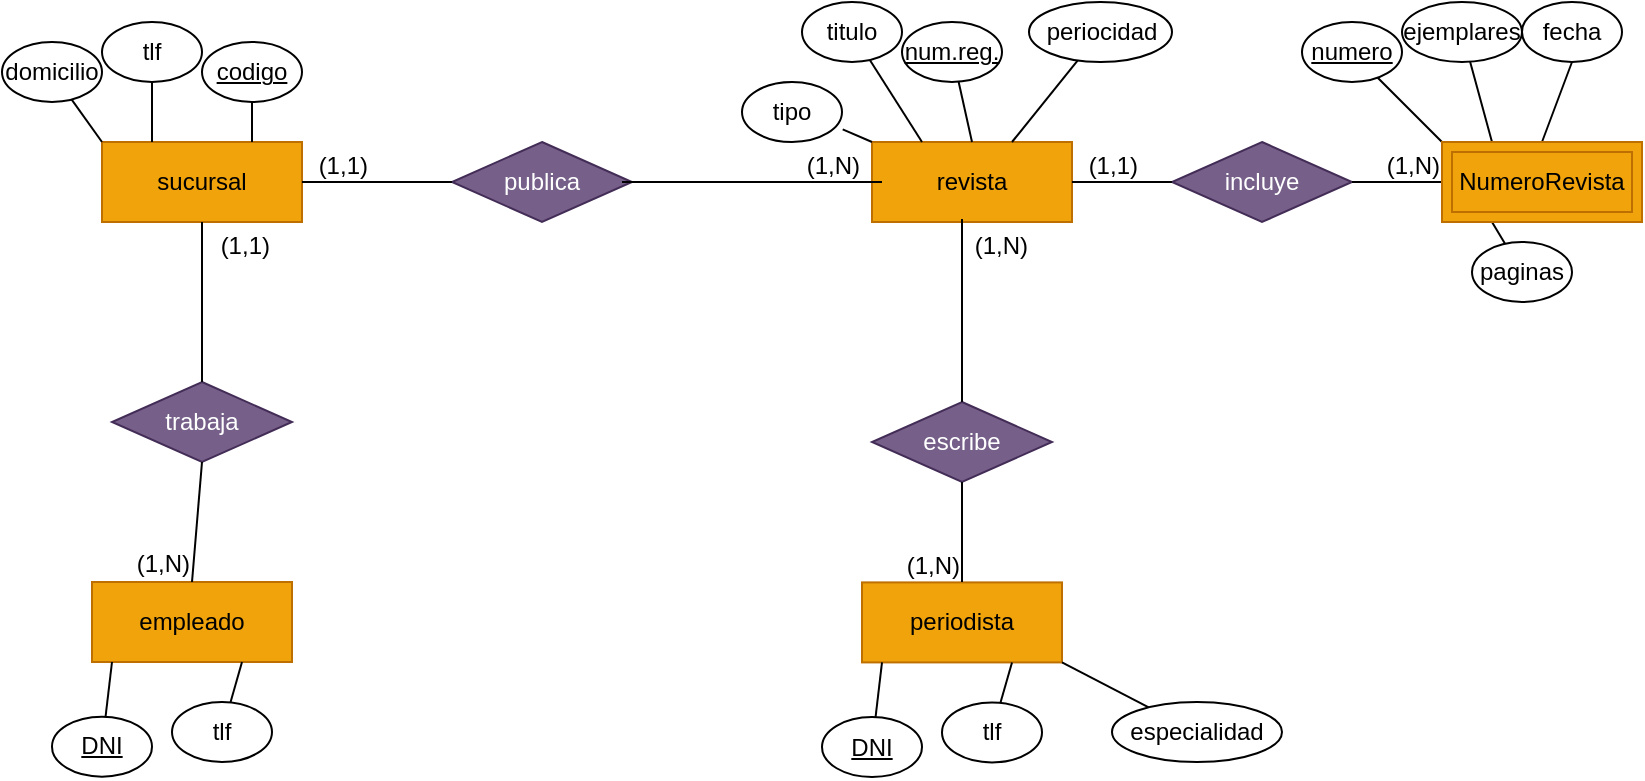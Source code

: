 <mxfile version="27.0.9">
  <diagram name="Página-1" id="lXpg1AzdWcVcoVZymVy2">
    <mxGraphModel dx="1394" dy="818" grid="1" gridSize="10" guides="1" tooltips="1" connect="1" arrows="1" fold="1" page="1" pageScale="1" pageWidth="827" pageHeight="1169" math="0" shadow="0">
      <root>
        <mxCell id="0" />
        <mxCell id="1" parent="0" />
        <mxCell id="AQrhuAA2heNJIMbW466x-3" value="sucursal" style="whiteSpace=wrap;html=1;align=center;fillColor=#f0a30a;strokeColor=#BD7000;fontColor=#000000;" parent="1" vertex="1">
          <mxGeometry x="50" y="460" width="100" height="40" as="geometry" />
        </mxCell>
        <mxCell id="AQrhuAA2heNJIMbW466x-4" value="" style="endArrow=none;html=1;rounded=0;exitX=0.75;exitY=0;exitDx=0;exitDy=0;" parent="1" source="AQrhuAA2heNJIMbW466x-3" target="AQrhuAA2heNJIMbW466x-5" edge="1">
          <mxGeometry relative="1" as="geometry">
            <mxPoint x="150" y="480" as="sourcePoint" />
            <mxPoint x="210" y="480" as="targetPoint" />
          </mxGeometry>
        </mxCell>
        <mxCell id="AQrhuAA2heNJIMbW466x-5" value="&lt;u&gt;codigo&lt;/u&gt;" style="ellipse;whiteSpace=wrap;html=1;align=center;" parent="1" vertex="1">
          <mxGeometry x="100" y="410" width="50" height="30" as="geometry" />
        </mxCell>
        <mxCell id="AQrhuAA2heNJIMbW466x-6" value="" style="endArrow=none;html=1;rounded=0;exitX=0.25;exitY=0;exitDx=0;exitDy=0;" parent="1" source="AQrhuAA2heNJIMbW466x-3" target="AQrhuAA2heNJIMbW466x-7" edge="1">
          <mxGeometry relative="1" as="geometry">
            <mxPoint y="415" as="sourcePoint" />
            <mxPoint x="60" y="415" as="targetPoint" />
          </mxGeometry>
        </mxCell>
        <mxCell id="AQrhuAA2heNJIMbW466x-7" value="tlf" style="ellipse;whiteSpace=wrap;html=1;align=center;" parent="1" vertex="1">
          <mxGeometry x="50" y="400" width="50" height="30" as="geometry" />
        </mxCell>
        <mxCell id="AQrhuAA2heNJIMbW466x-9" value="" style="endArrow=none;html=1;rounded=0;exitX=0;exitY=0;exitDx=0;exitDy=0;" parent="1" source="AQrhuAA2heNJIMbW466x-3" target="AQrhuAA2heNJIMbW466x-10" edge="1">
          <mxGeometry relative="1" as="geometry">
            <mxPoint x="20" y="450" as="sourcePoint" />
            <mxPoint x="10" y="425" as="targetPoint" />
          </mxGeometry>
        </mxCell>
        <mxCell id="AQrhuAA2heNJIMbW466x-10" value="domicilio" style="ellipse;whiteSpace=wrap;html=1;align=center;" parent="1" vertex="1">
          <mxGeometry y="410" width="50" height="30" as="geometry" />
        </mxCell>
        <mxCell id="AQrhuAA2heNJIMbW466x-11" value="empleado" style="whiteSpace=wrap;html=1;align=center;fillColor=#f0a30a;strokeColor=#BD7000;fontColor=#000000;" parent="1" vertex="1">
          <mxGeometry x="45" y="680" width="100" height="40" as="geometry" />
        </mxCell>
        <mxCell id="AQrhuAA2heNJIMbW466x-12" value="" style="endArrow=none;html=1;rounded=0;exitX=0.325;exitY=1.067;exitDx=0;exitDy=0;exitPerimeter=0;" parent="1" target="AQrhuAA2heNJIMbW466x-13" edge="1">
          <mxGeometry relative="1" as="geometry">
            <mxPoint x="55" y="720.0" as="sourcePoint" />
            <mxPoint x="90" y="762.32" as="targetPoint" />
          </mxGeometry>
        </mxCell>
        <mxCell id="AQrhuAA2heNJIMbW466x-13" value="&lt;u&gt;DNI&lt;/u&gt;" style="ellipse;whiteSpace=wrap;html=1;align=center;" parent="1" vertex="1">
          <mxGeometry x="25" y="747.32" width="50" height="30" as="geometry" />
        </mxCell>
        <mxCell id="AQrhuAA2heNJIMbW466x-14" value="" style="endArrow=none;html=1;rounded=0;exitX=0.75;exitY=1;exitDx=0;exitDy=0;" parent="1" source="AQrhuAA2heNJIMbW466x-11" target="AQrhuAA2heNJIMbW466x-15" edge="1">
          <mxGeometry relative="1" as="geometry">
            <mxPoint x="60" y="765" as="sourcePoint" />
            <mxPoint x="120" y="765" as="targetPoint" />
          </mxGeometry>
        </mxCell>
        <mxCell id="AQrhuAA2heNJIMbW466x-15" value="tlf" style="ellipse;whiteSpace=wrap;html=1;align=center;" parent="1" vertex="1">
          <mxGeometry x="85" y="740" width="50" height="30" as="geometry" />
        </mxCell>
        <mxCell id="AQrhuAA2heNJIMbW466x-16" value="trabaja" style="shape=rhombus;perimeter=rhombusPerimeter;whiteSpace=wrap;html=1;align=center;fillColor=#76608a;fontColor=#ffffff;strokeColor=#432D57;" parent="1" vertex="1">
          <mxGeometry x="55" y="580" width="90" height="40" as="geometry" />
        </mxCell>
        <mxCell id="AQrhuAA2heNJIMbW466x-17" value="" style="endArrow=none;html=1;rounded=0;exitX=0.5;exitY=0;exitDx=0;exitDy=0;entryX=0.5;entryY=1;entryDx=0;entryDy=0;" parent="1" source="AQrhuAA2heNJIMbW466x-16" target="AQrhuAA2heNJIMbW466x-3" edge="1">
          <mxGeometry relative="1" as="geometry">
            <mxPoint x="241" y="440" as="sourcePoint" />
            <mxPoint x="194" y="470" as="targetPoint" />
          </mxGeometry>
        </mxCell>
        <mxCell id="AQrhuAA2heNJIMbW466x-18" value="(1,1)" style="resizable=0;html=1;whiteSpace=wrap;align=right;verticalAlign=bottom;" parent="AQrhuAA2heNJIMbW466x-17" connectable="0" vertex="1">
          <mxGeometry x="1" relative="1" as="geometry">
            <mxPoint x="35" y="20" as="offset" />
          </mxGeometry>
        </mxCell>
        <mxCell id="AQrhuAA2heNJIMbW466x-19" value="" style="endArrow=none;html=1;rounded=0;exitX=0.5;exitY=1;exitDx=0;exitDy=0;entryX=0.5;entryY=0;entryDx=0;entryDy=0;" parent="1" source="AQrhuAA2heNJIMbW466x-16" target="AQrhuAA2heNJIMbW466x-11" edge="1">
          <mxGeometry relative="1" as="geometry">
            <mxPoint x="241" y="440" as="sourcePoint" />
            <mxPoint x="414" y="470" as="targetPoint" />
          </mxGeometry>
        </mxCell>
        <mxCell id="AQrhuAA2heNJIMbW466x-20" value="(1,N)" style="resizable=0;html=1;whiteSpace=wrap;align=right;verticalAlign=bottom;" parent="AQrhuAA2heNJIMbW466x-19" connectable="0" vertex="1">
          <mxGeometry x="1" relative="1" as="geometry">
            <mxPoint as="offset" />
          </mxGeometry>
        </mxCell>
        <mxCell id="AQrhuAA2heNJIMbW466x-21" value="revista" style="whiteSpace=wrap;html=1;align=center;fillColor=#f0a30a;strokeColor=#BD7000;fontColor=#000000;" parent="1" vertex="1">
          <mxGeometry x="435" y="460" width="100" height="40" as="geometry" />
        </mxCell>
        <mxCell id="AQrhuAA2heNJIMbW466x-23" value="" style="endArrow=none;html=1;rounded=0;exitX=0.5;exitY=0;exitDx=0;exitDy=0;" parent="1" source="AQrhuAA2heNJIMbW466x-21" target="AQrhuAA2heNJIMbW466x-24" edge="1">
          <mxGeometry relative="1" as="geometry">
            <mxPoint x="415" y="415" as="sourcePoint" />
            <mxPoint x="475" y="415" as="targetPoint" />
          </mxGeometry>
        </mxCell>
        <mxCell id="AQrhuAA2heNJIMbW466x-24" value="&lt;u&gt;num.reg.&lt;/u&gt;" style="ellipse;whiteSpace=wrap;html=1;align=center;" parent="1" vertex="1">
          <mxGeometry x="450" y="400" width="50" height="30" as="geometry" />
        </mxCell>
        <mxCell id="AQrhuAA2heNJIMbW466x-25" value="" style="endArrow=none;html=1;rounded=0;exitX=0.25;exitY=0;exitDx=0;exitDy=0;" parent="1" source="AQrhuAA2heNJIMbW466x-21" target="AQrhuAA2heNJIMbW466x-26" edge="1">
          <mxGeometry relative="1" as="geometry">
            <mxPoint x="355" y="415" as="sourcePoint" />
            <mxPoint x="415" y="415" as="targetPoint" />
          </mxGeometry>
        </mxCell>
        <mxCell id="AQrhuAA2heNJIMbW466x-26" value="titulo" style="ellipse;whiteSpace=wrap;html=1;align=center;" parent="1" vertex="1">
          <mxGeometry x="400" y="390" width="50" height="30" as="geometry" />
        </mxCell>
        <mxCell id="AQrhuAA2heNJIMbW466x-27" value="" style="endArrow=none;html=1;rounded=0;exitX=0.75;exitY=0;exitDx=0;exitDy=0;" parent="1" target="AQrhuAA2heNJIMbW466x-28" edge="1">
          <mxGeometry relative="1" as="geometry">
            <mxPoint x="505" y="460" as="sourcePoint" />
            <mxPoint x="551" y="415" as="targetPoint" />
          </mxGeometry>
        </mxCell>
        <mxCell id="AQrhuAA2heNJIMbW466x-28" value="periocidad" style="ellipse;whiteSpace=wrap;html=1;align=center;" parent="1" vertex="1">
          <mxGeometry x="513.5" y="390" width="71.5" height="30" as="geometry" />
        </mxCell>
        <mxCell id="AQrhuAA2heNJIMbW466x-29" value="" style="endArrow=none;html=1;rounded=0;exitX=0;exitY=0;exitDx=0;exitDy=0;" parent="1" source="AQrhuAA2heNJIMbW466x-21" edge="1">
          <mxGeometry relative="1" as="geometry">
            <mxPoint x="420" y="480" as="sourcePoint" />
            <mxPoint x="420.343" y="453.719" as="targetPoint" />
          </mxGeometry>
        </mxCell>
        <mxCell id="AQrhuAA2heNJIMbW466x-30" value="tipo" style="ellipse;whiteSpace=wrap;html=1;align=center;" parent="1" vertex="1">
          <mxGeometry x="370" y="430" width="50" height="30" as="geometry" />
        </mxCell>
        <mxCell id="AQrhuAA2heNJIMbW466x-36" value="publica" style="shape=rhombus;perimeter=rhombusPerimeter;whiteSpace=wrap;html=1;align=center;fillColor=#76608a;fontColor=#ffffff;strokeColor=#432D57;" parent="1" vertex="1">
          <mxGeometry x="225" y="460" width="90" height="40" as="geometry" />
        </mxCell>
        <mxCell id="AQrhuAA2heNJIMbW466x-37" value="" style="endArrow=none;html=1;rounded=0;exitX=0;exitY=0.5;exitDx=0;exitDy=0;entryX=1;entryY=0.5;entryDx=0;entryDy=0;" parent="1" source="AQrhuAA2heNJIMbW466x-36" target="AQrhuAA2heNJIMbW466x-3" edge="1">
          <mxGeometry relative="1" as="geometry">
            <mxPoint x="202" y="450" as="sourcePoint" />
            <mxPoint x="155" y="480" as="targetPoint" />
          </mxGeometry>
        </mxCell>
        <mxCell id="AQrhuAA2heNJIMbW466x-38" value="(1,1)" style="resizable=0;html=1;whiteSpace=wrap;align=right;verticalAlign=bottom;" parent="AQrhuAA2heNJIMbW466x-37" connectable="0" vertex="1">
          <mxGeometry x="1" relative="1" as="geometry">
            <mxPoint x="34" as="offset" />
          </mxGeometry>
        </mxCell>
        <mxCell id="AQrhuAA2heNJIMbW466x-39" value="" style="endArrow=none;html=1;rounded=0;exitX=1;exitY=0.5;exitDx=0;exitDy=0;" parent="1" edge="1">
          <mxGeometry relative="1" as="geometry">
            <mxPoint x="440" y="480" as="sourcePoint" />
            <mxPoint x="430" y="480" as="targetPoint" />
            <Array as="points">
              <mxPoint x="310" y="480" />
            </Array>
          </mxGeometry>
        </mxCell>
        <mxCell id="AQrhuAA2heNJIMbW466x-40" value="(1,N)" style="resizable=0;html=1;whiteSpace=wrap;align=right;verticalAlign=bottom;" parent="AQrhuAA2heNJIMbW466x-39" connectable="0" vertex="1">
          <mxGeometry x="1" relative="1" as="geometry">
            <mxPoint as="offset" />
          </mxGeometry>
        </mxCell>
        <mxCell id="AQrhuAA2heNJIMbW466x-41" value="periodista" style="whiteSpace=wrap;html=1;align=center;fillColor=#f0a30a;strokeColor=#BD7000;fontColor=#000000;" parent="1" vertex="1">
          <mxGeometry x="430" y="680.207" width="100" height="40" as="geometry" />
        </mxCell>
        <mxCell id="AQrhuAA2heNJIMbW466x-42" value="" style="endArrow=none;html=1;rounded=0;exitX=0.325;exitY=1.067;exitDx=0;exitDy=0;exitPerimeter=0;" parent="1" target="AQrhuAA2heNJIMbW466x-43" edge="1">
          <mxGeometry relative="1" as="geometry">
            <mxPoint x="440" y="720.207" as="sourcePoint" />
            <mxPoint x="475" y="762.527" as="targetPoint" />
          </mxGeometry>
        </mxCell>
        <mxCell id="AQrhuAA2heNJIMbW466x-43" value="&lt;u&gt;DNI&lt;/u&gt;" style="ellipse;whiteSpace=wrap;html=1;align=center;" parent="1" vertex="1">
          <mxGeometry x="410" y="747.527" width="50" height="30" as="geometry" />
        </mxCell>
        <mxCell id="AQrhuAA2heNJIMbW466x-44" value="" style="endArrow=none;html=1;rounded=0;exitX=0.75;exitY=1;exitDx=0;exitDy=0;" parent="1" source="AQrhuAA2heNJIMbW466x-41" target="AQrhuAA2heNJIMbW466x-45" edge="1">
          <mxGeometry relative="1" as="geometry">
            <mxPoint x="445" y="765.207" as="sourcePoint" />
            <mxPoint x="505" y="765.207" as="targetPoint" />
          </mxGeometry>
        </mxCell>
        <mxCell id="AQrhuAA2heNJIMbW466x-45" value="tlf" style="ellipse;whiteSpace=wrap;html=1;align=center;" parent="1" vertex="1">
          <mxGeometry x="470" y="740.207" width="50" height="30" as="geometry" />
        </mxCell>
        <mxCell id="AQrhuAA2heNJIMbW466x-46" value="" style="resizable=0;html=1;whiteSpace=wrap;align=right;verticalAlign=bottom;" parent="1" connectable="0" vertex="1">
          <mxGeometry x="480.017" y="680" as="geometry" />
        </mxCell>
        <mxCell id="AQrhuAA2heNJIMbW466x-47" value="" style="endArrow=none;html=1;rounded=0;exitX=1;exitY=1;exitDx=0;exitDy=0;" parent="1" source="AQrhuAA2heNJIMbW466x-41" target="AQrhuAA2heNJIMbW466x-48" edge="1">
          <mxGeometry relative="1" as="geometry">
            <mxPoint x="520" y="750.007" as="sourcePoint" />
            <mxPoint x="580" y="755" as="targetPoint" />
          </mxGeometry>
        </mxCell>
        <mxCell id="AQrhuAA2heNJIMbW466x-48" value="especialidad" style="ellipse;whiteSpace=wrap;html=1;align=center;" parent="1" vertex="1">
          <mxGeometry x="555" y="740" width="85" height="30" as="geometry" />
        </mxCell>
        <mxCell id="AQrhuAA2heNJIMbW466x-49" value="escribe" style="shape=rhombus;perimeter=rhombusPerimeter;whiteSpace=wrap;html=1;align=center;fillColor=#76608a;fontColor=#ffffff;strokeColor=#432D57;" parent="1" vertex="1">
          <mxGeometry x="435" y="590" width="90" height="40" as="geometry" />
        </mxCell>
        <mxCell id="AQrhuAA2heNJIMbW466x-50" value="" style="endArrow=none;html=1;rounded=0;exitX=0.5;exitY=0;exitDx=0;exitDy=0;entryX=0.45;entryY=0.963;entryDx=0;entryDy=0;entryPerimeter=0;" parent="1" source="AQrhuAA2heNJIMbW466x-49" target="AQrhuAA2heNJIMbW466x-21" edge="1">
          <mxGeometry relative="1" as="geometry">
            <mxPoint x="412" y="580" as="sourcePoint" />
            <mxPoint x="365" y="610" as="targetPoint" />
          </mxGeometry>
        </mxCell>
        <mxCell id="AQrhuAA2heNJIMbW466x-51" value="(1,N)" style="resizable=0;html=1;whiteSpace=wrap;align=right;verticalAlign=bottom;" parent="AQrhuAA2heNJIMbW466x-50" connectable="0" vertex="1">
          <mxGeometry x="1" relative="1" as="geometry">
            <mxPoint x="34" y="22" as="offset" />
          </mxGeometry>
        </mxCell>
        <mxCell id="AQrhuAA2heNJIMbW466x-52" value="" style="endArrow=none;html=1;rounded=0;exitX=0.5;exitY=1;exitDx=0;exitDy=0;" parent="1" source="AQrhuAA2heNJIMbW466x-49" edge="1">
          <mxGeometry relative="1" as="geometry">
            <mxPoint x="412" y="580" as="sourcePoint" />
            <mxPoint x="480" y="680" as="targetPoint" />
          </mxGeometry>
        </mxCell>
        <mxCell id="AQrhuAA2heNJIMbW466x-53" value="(1,N)" style="resizable=0;html=1;whiteSpace=wrap;align=right;verticalAlign=bottom;" parent="AQrhuAA2heNJIMbW466x-52" connectable="0" vertex="1">
          <mxGeometry x="1" relative="1" as="geometry">
            <mxPoint as="offset" />
          </mxGeometry>
        </mxCell>
        <mxCell id="th9i2mZ-5sngt2D5egi3-3" value="incluye" style="shape=rhombus;perimeter=rhombusPerimeter;whiteSpace=wrap;html=1;align=center;fillColor=#76608a;fontColor=#ffffff;strokeColor=#432D57;" vertex="1" parent="1">
          <mxGeometry x="585" y="460" width="90" height="40" as="geometry" />
        </mxCell>
        <mxCell id="th9i2mZ-5sngt2D5egi3-4" value="" style="endArrow=none;html=1;rounded=0;exitX=0;exitY=0.5;exitDx=0;exitDy=0;entryX=1;entryY=0.5;entryDx=0;entryDy=0;" edge="1" source="th9i2mZ-5sngt2D5egi3-3" parent="1" target="AQrhuAA2heNJIMbW466x-21">
          <mxGeometry relative="1" as="geometry">
            <mxPoint x="397" y="550" as="sourcePoint" />
            <mxPoint x="350" y="580" as="targetPoint" />
          </mxGeometry>
        </mxCell>
        <mxCell id="th9i2mZ-5sngt2D5egi3-5" value="(1,1)" style="resizable=0;html=1;whiteSpace=wrap;align=right;verticalAlign=bottom;" connectable="0" vertex="1" parent="th9i2mZ-5sngt2D5egi3-4">
          <mxGeometry x="1" relative="1" as="geometry">
            <mxPoint x="34" as="offset" />
          </mxGeometry>
        </mxCell>
        <mxCell id="th9i2mZ-5sngt2D5egi3-6" value="" style="endArrow=none;html=1;rounded=0;exitX=1;exitY=0.5;exitDx=0;exitDy=0;entryX=0;entryY=0.5;entryDx=0;entryDy=0;" edge="1" source="th9i2mZ-5sngt2D5egi3-3" parent="1">
          <mxGeometry relative="1" as="geometry">
            <mxPoint x="397" y="550" as="sourcePoint" />
            <mxPoint x="720" y="480" as="targetPoint" />
          </mxGeometry>
        </mxCell>
        <mxCell id="th9i2mZ-5sngt2D5egi3-7" value="(1,N)" style="resizable=0;html=1;whiteSpace=wrap;align=right;verticalAlign=bottom;" connectable="0" vertex="1" parent="th9i2mZ-5sngt2D5egi3-6">
          <mxGeometry x="1" relative="1" as="geometry">
            <mxPoint as="offset" />
          </mxGeometry>
        </mxCell>
        <mxCell id="th9i2mZ-5sngt2D5egi3-13" value="" style="endArrow=none;html=1;rounded=0;exitX=0;exitY=0;exitDx=0;exitDy=0;" edge="1" target="th9i2mZ-5sngt2D5egi3-14" parent="1">
          <mxGeometry relative="1" as="geometry">
            <mxPoint x="720" y="460" as="sourcePoint" />
            <mxPoint x="540" y="585" as="targetPoint" />
          </mxGeometry>
        </mxCell>
        <mxCell id="th9i2mZ-5sngt2D5egi3-14" value="&lt;u&gt;numero&lt;/u&gt;" style="ellipse;whiteSpace=wrap;html=1;align=center;" vertex="1" parent="1">
          <mxGeometry x="650" y="400" width="50" height="30" as="geometry" />
        </mxCell>
        <mxCell id="th9i2mZ-5sngt2D5egi3-15" value="" style="endArrow=none;html=1;rounded=0;exitX=0.25;exitY=0;exitDx=0;exitDy=0;" edge="1" target="th9i2mZ-5sngt2D5egi3-16" parent="1">
          <mxGeometry relative="1" as="geometry">
            <mxPoint x="745" y="460" as="sourcePoint" />
            <mxPoint x="802" y="405" as="targetPoint" />
          </mxGeometry>
        </mxCell>
        <mxCell id="th9i2mZ-5sngt2D5egi3-16" value="ejemplares" style="ellipse;whiteSpace=wrap;html=1;align=center;" vertex="1" parent="1">
          <mxGeometry x="700" y="390" width="60" height="30" as="geometry" />
        </mxCell>
        <mxCell id="th9i2mZ-5sngt2D5egi3-18" value="fecha" style="ellipse;whiteSpace=wrap;html=1;align=center;" vertex="1" parent="1">
          <mxGeometry x="760" y="390" width="50" height="30" as="geometry" />
        </mxCell>
        <mxCell id="th9i2mZ-5sngt2D5egi3-19" value="" style="endArrow=none;html=1;rounded=0;exitX=0.5;exitY=0;exitDx=0;exitDy=0;entryX=0.5;entryY=1;entryDx=0;entryDy=0;" edge="1" parent="1" target="th9i2mZ-5sngt2D5egi3-18">
          <mxGeometry relative="1" as="geometry">
            <mxPoint x="770" y="460" as="sourcePoint" />
            <mxPoint x="730" y="420" as="targetPoint" />
          </mxGeometry>
        </mxCell>
        <mxCell id="th9i2mZ-5sngt2D5egi3-20" value="" style="endArrow=none;html=1;rounded=0;exitX=0.25;exitY=1;exitDx=0;exitDy=0;" edge="1" target="th9i2mZ-5sngt2D5egi3-21" parent="1">
          <mxGeometry relative="1" as="geometry">
            <mxPoint x="745" y="500" as="sourcePoint" />
            <mxPoint x="760" y="525" as="targetPoint" />
          </mxGeometry>
        </mxCell>
        <mxCell id="th9i2mZ-5sngt2D5egi3-21" value="paginas" style="ellipse;whiteSpace=wrap;html=1;align=center;" vertex="1" parent="1">
          <mxGeometry x="735" y="510" width="50" height="30" as="geometry" />
        </mxCell>
        <mxCell id="th9i2mZ-5sngt2D5egi3-23" value="NumeroRevista" style="shape=ext;margin=3;double=1;whiteSpace=wrap;html=1;align=center;fillColor=#f0a30a;fontColor=#000000;strokeColor=#BD7000;" vertex="1" parent="1">
          <mxGeometry x="720" y="460" width="100" height="40" as="geometry" />
        </mxCell>
      </root>
    </mxGraphModel>
  </diagram>
</mxfile>
